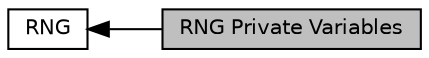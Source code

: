 digraph "RNG Private Variables"
{
  edge [fontname="Helvetica",fontsize="10",labelfontname="Helvetica",labelfontsize="10"];
  node [fontname="Helvetica",fontsize="10",shape=record];
  rankdir=LR;
  Node1 [label="RNG",height=0.2,width=0.4,color="black", fillcolor="white", style="filled",URL="$group___r_n_g.html",tooltip="RNG HAL module driver. "];
  Node0 [label="RNG Private Variables",height=0.2,width=0.4,color="black", fillcolor="grey75", style="filled", fontcolor="black"];
  Node1->Node0 [shape=plaintext, dir="back", style="solid"];
}
